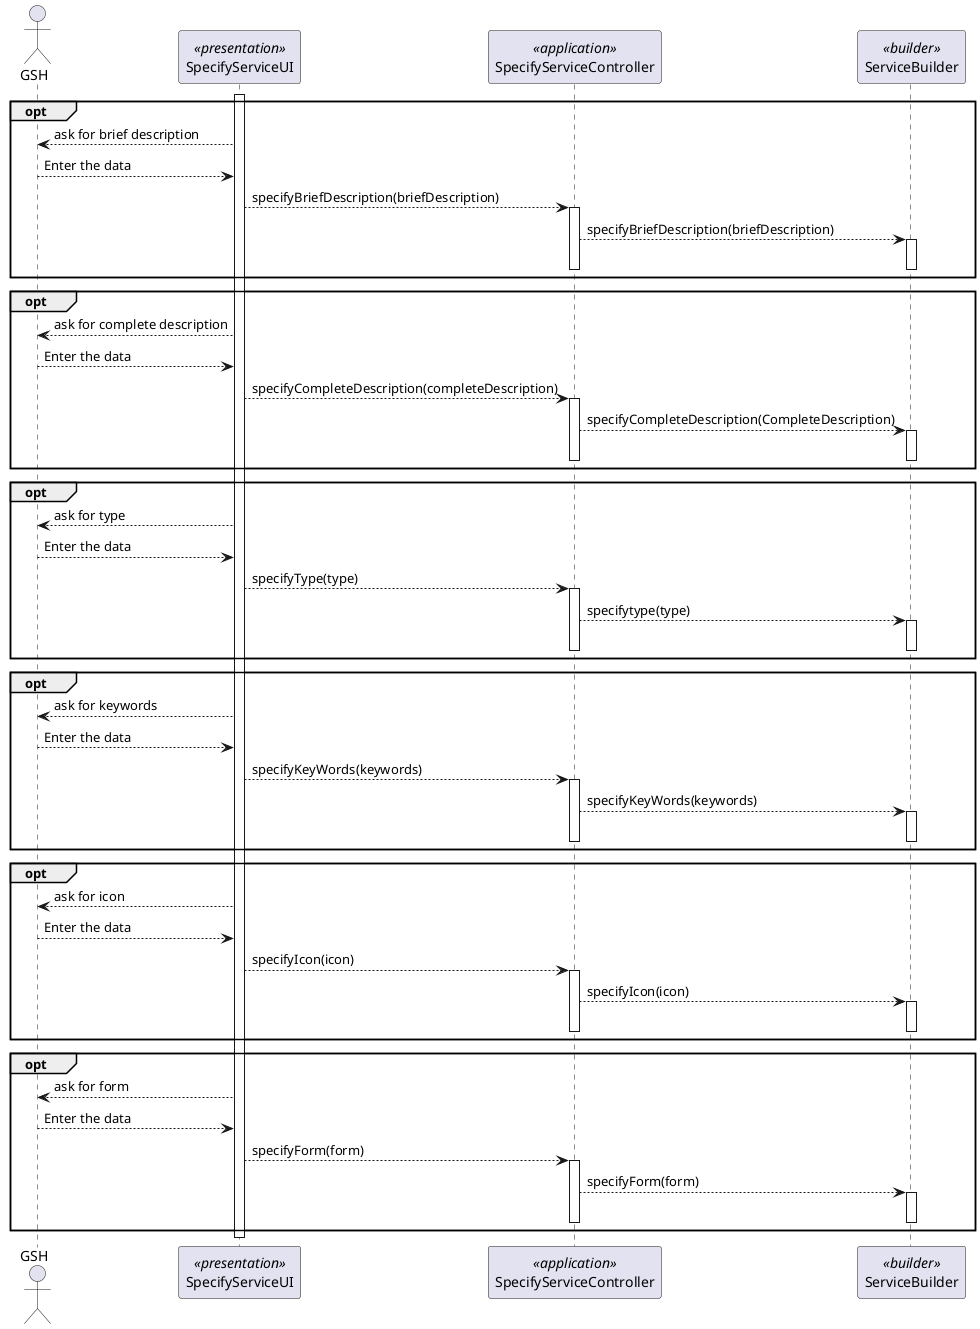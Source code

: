 @startuml

actor GSH as Actor
participant SpecifyServiceUI as UI <<presentation>>
participant SpecifyServiceController as Controller <<application>>
participant ServiceBuilder as Builder <<builder>>

activate UI

opt
UI-->Actor: ask for brief description
Actor-->UI: Enter the data

UI-->Controller: specifyBriefDescription(briefDescription)
activate Controller

Controller-->Builder: specifyBriefDescription(briefDescription)
activate Builder

deactivate Builder
deactivate Controller

end

opt
UI-->Actor: ask for complete description
Actor-->UI: Enter the data

UI-->Controller: specifyCompleteDescription(completeDescription)
activate Controller

Controller-->Builder: specifyCompleteDescription(CompleteDescription)
activate Builder
deactivate Builder
deactivate Controller

end

opt
UI-->Actor: ask for type
Actor-->UI: Enter the data

UI-->Controller: specifyType(type)
activate Controller

Controller-->Builder: specifytype(type)
activate Builder

deactivate Builder
deactivate Controller

end

opt
UI-->Actor: ask for keywords
Actor-->UI: Enter the data

UI-->Controller: specifyKeyWords(keywords)
activate Controller

Controller-->Builder: specifyKeyWords(keywords)
activate Builder

deactivate Builder
deactivate Controller

end

opt
UI-->Actor: ask for icon
Actor-->UI: Enter the data

UI-->Controller: specifyIcon(icon)
activate Controller

Controller-->Builder: specifyIcon(icon)
activate Builder

deactivate Builder
deactivate Controller

end

opt
UI-->Actor: ask for form
Actor-->UI: Enter the data

UI-->Controller: specifyForm(form)
activate Controller

Controller-->Builder: specifyForm(form)
activate Builder

deactivate Builder
deactivate Controller

end


deactivate UI

@enduml
